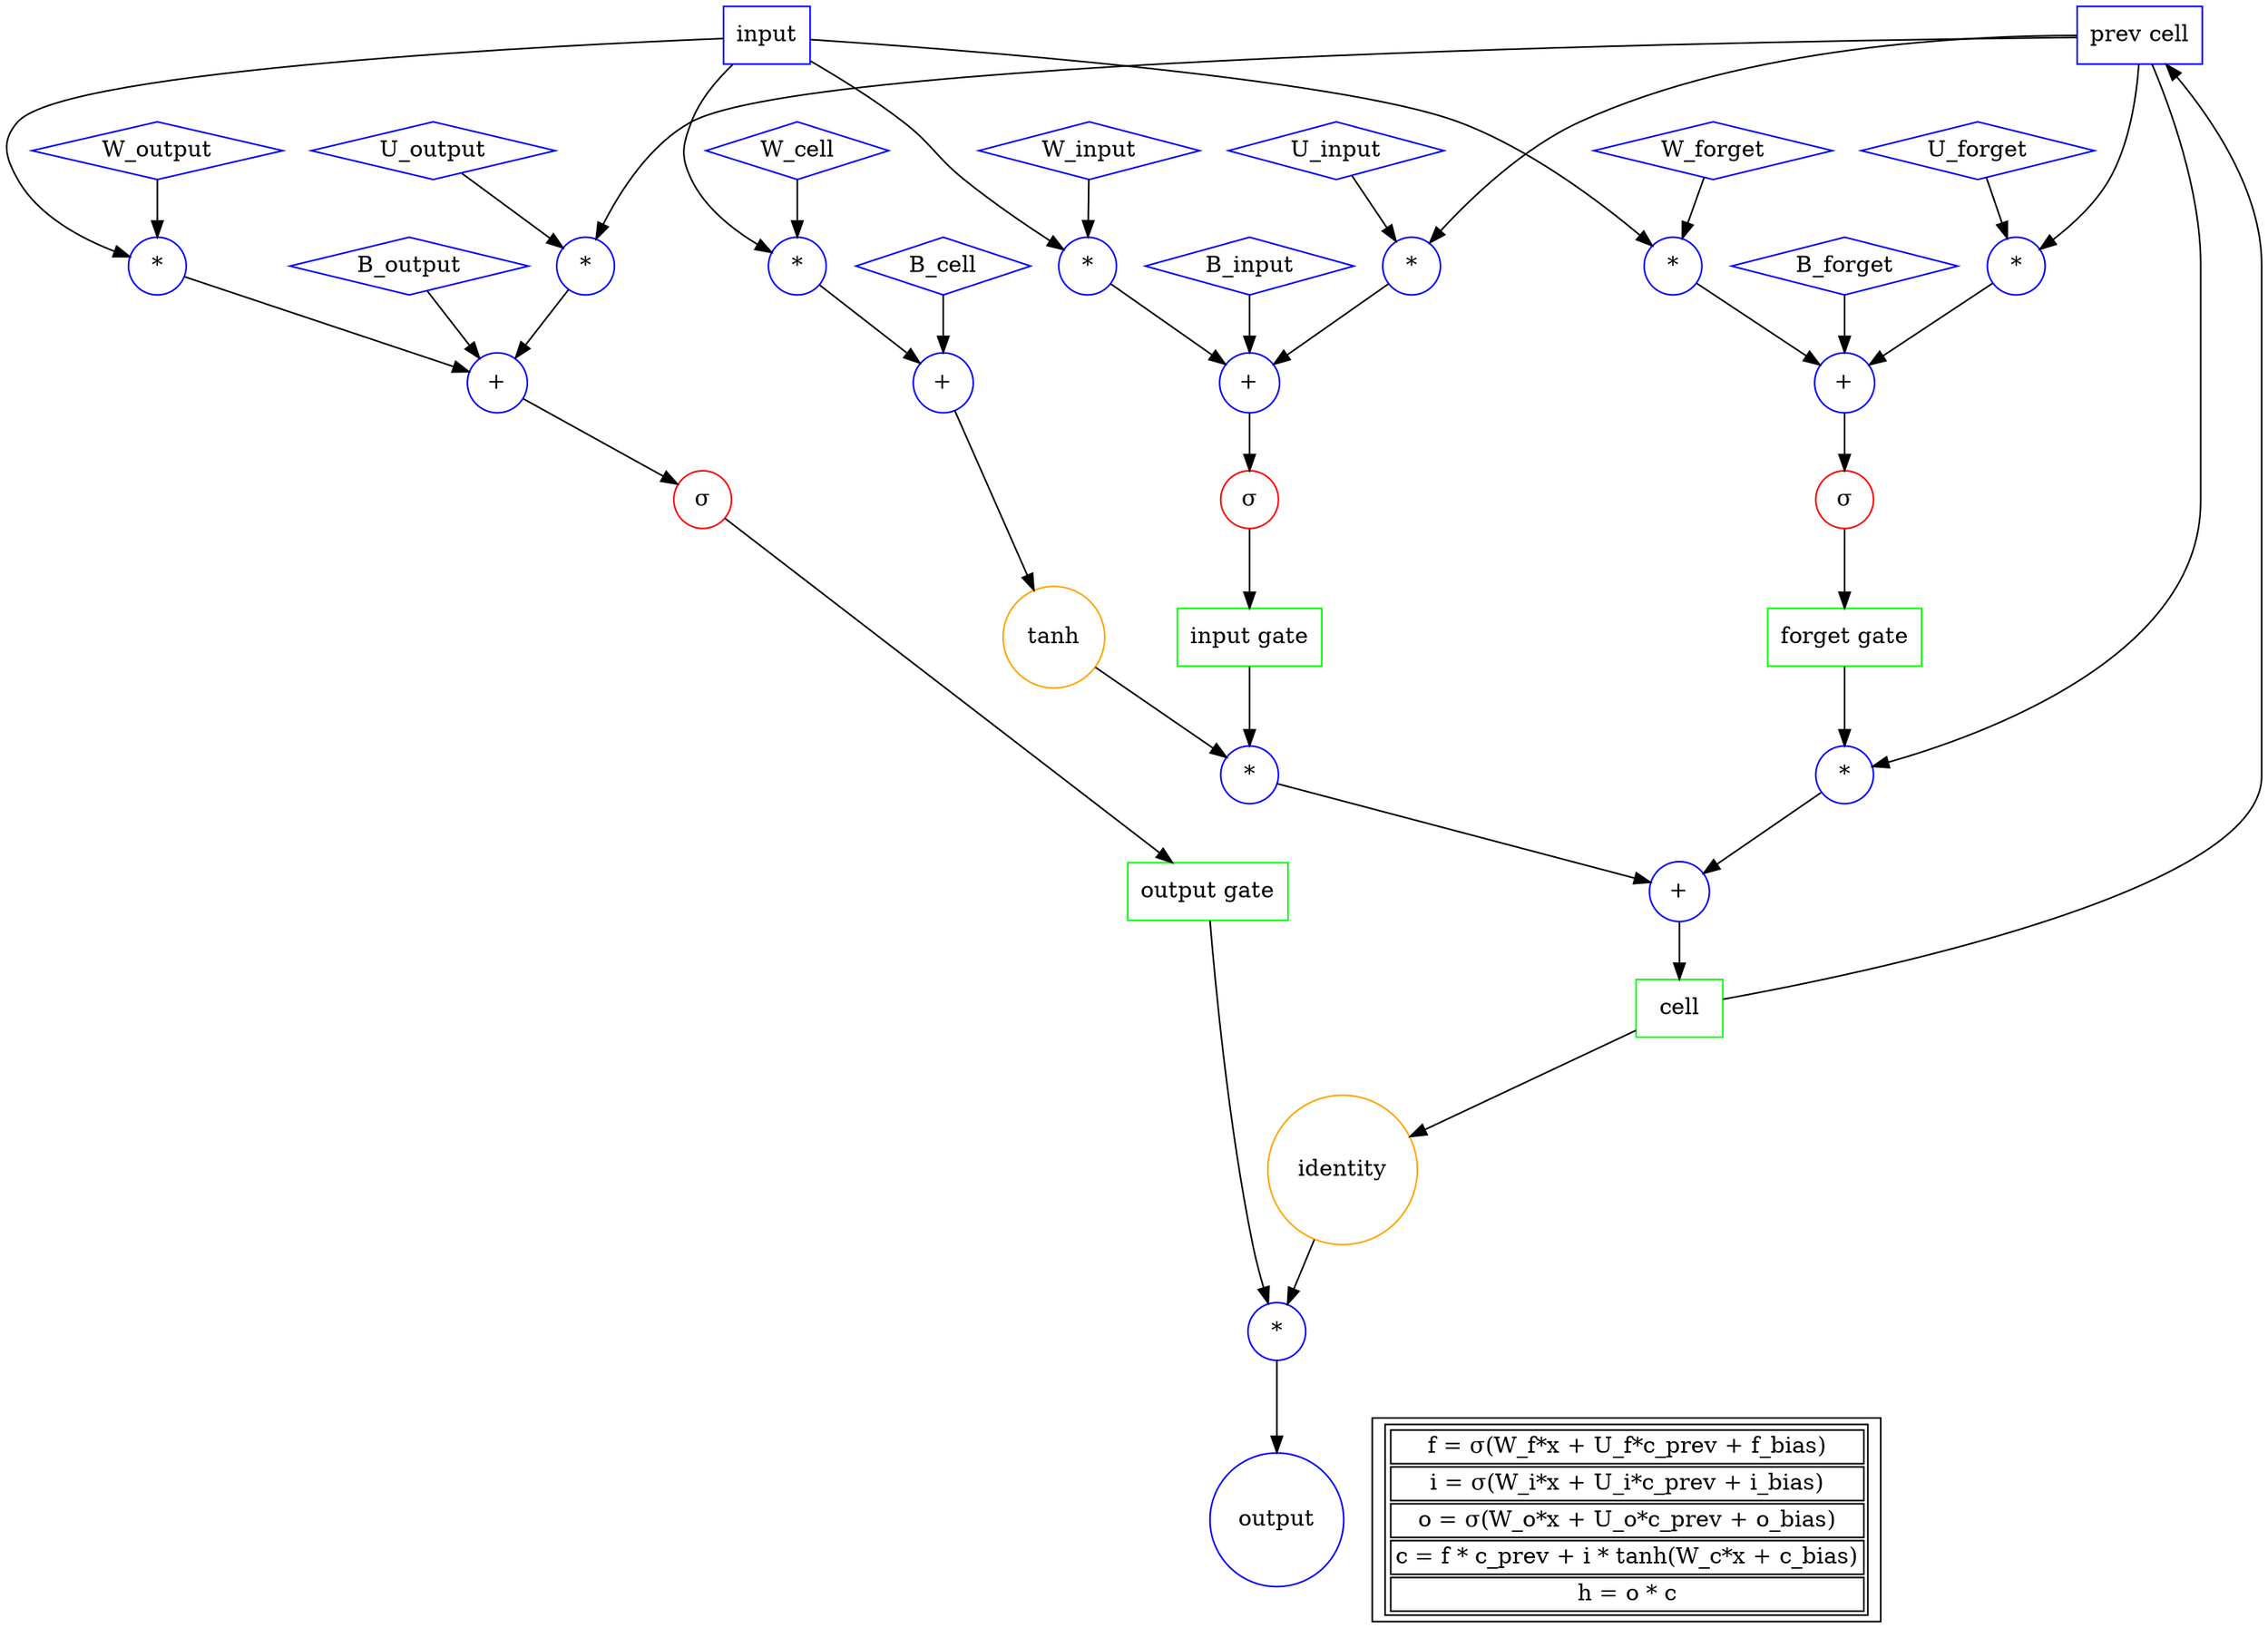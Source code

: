 digraph CNN {
	{
		rank = source;
        prev_cell   [shape=box,color=blue,label="prev cell"];
        input       [shape=box,color=blue,label="input"];
	}

    w_input     [shape=diamond,color=blue,label="W_input"];
    w_cell      [shape=diamond,color=blue,label="W_cell"];
    w_output    [shape=diamond,color=blue,label="W_output"];
    w_forget    [shape=diamond,color=blue,label="W_forget"];
    u_input     [shape=diamond,color=blue,label="U_input"];
    u_output    [shape=diamond,color=blue,label="U_output"];
    u_forget    [shape=diamond,color=blue,label="U_forget"];
    b_input     [shape=diamond,color=blue,label="B_input"];
    b_cell      [shape=diamond,color=blue,label="B_cell"];
    b_output    [shape=diamond,color=blue,label="B_output"];
    b_forget    [shape=diamond,color=blue,label="B_forget"];

    #input gate
    input_mul [shape=circle,color=blue,label="*"];

    w_input -> input_mul;
    input -> input_mul;

    input_gate_mul [shape=circle,color=blue,label="*"];

    u_input -> input_gate_mul;
    prev_cell -> input_gate_mul;


    input_add [shape=circle,color=blue,label="+"];
    //input_sigmoid [shape=circle,color=red,label="sigmoid"];
    input_sigmoid [shape=circle,color=red,label="&sigma;"];
    input_mul -> input_add;
    input_gate_mul -> input_add;
    b_input -> input_add;

    input_add -> input_sigmoid;
    input_gate [shape=box,color=green,label="input gate"];
    input_sigmoid -> input_gate;

    #output gate
    output_mul [shape=circle,color=blue,label="*"];

    w_output -> output_mul;
    input -> output_mul;

    output_gate_mul [shape=circle,color=blue,label="*"];

    u_output -> output_gate_mul;
    prev_cell -> output_gate_mul;


    output_add [shape=circle,color=blue,label="+"];
    //output_sigmoid [shape=circle,color=red,label="sigmoid"];
    output_sigmoid [shape=circle,color=red,label="&sigma;"];
    output_mul -> output_add;
    output_gate_mul -> output_add;
    b_output -> output_add;

    output_add -> output_sigmoid;

    output_gate [shape=box,color=green,label="output gate"];
    output_sigmoid -> output_gate;

    #forget gate
    forget_mul [shape=circle,color=blue,label="*"];

    w_forget -> forget_mul;
    input -> forget_mul;

    forget_gate_mul [shape=circle,color=blue,label="*"];

    u_forget -> forget_gate_mul;
    prev_cell -> forget_gate_mul;


    forget_add [shape=circle,color=blue,label="+"];
    //forget_sigmoid [shape=circle,color=red,label="sigmoid"];
    forget_sigmoid [shape=circle,color=red,label="&sigma;"];
    forget_mul -> forget_add;
    forget_gate_mul -> forget_add;
    b_forget -> forget_add;

    forget_add -> forget_sigmoid;
    forget_gate [shape=box,color=green,label="forget gate"];
    forget_sigmoid -> forget_gate;



    cell_forget_mul [shape=circle,color=blue,label="*"];
    forget_gate -> cell_forget_mul;
    prev_cell -> cell_forget_mul;

    cell_inner_tanh_mul [shape=circle,color=blue,label="*"];
    w_cell -> cell_inner_tanh_mul;
    input -> cell_inner_tanh_mul;

    cell_inner_tanh_add [shape=circle,color=blue,label="+"];

    cell_inner_tanh_mul -> cell_inner_tanh_add;
    b_cell ->cell_inner_tanh_add;

    cell_tanh [shape=circle,color=orange,label="tanh"];
    cell_inner_tanh_add -> cell_tanh;

    cell_outer_tanh_mul [shape=circle,color=blue,label="*"];
    input_gate -> cell_outer_tanh_mul;
    cell_tanh -> cell_outer_tanh_mul;

    cell_add [shape=circle,color=blue,label="+"];
    cell_forget_mul -> cell_add;
    cell_outer_tanh_mul -> cell_add;

    cell [shape=box,color=green,label="cell"];
    cell_add -> cell;
    cell->prev_cell;

//    output_tanh [shape=circle,color=orange,label="tanh"];
    output_tanh [shape=circle,color=orange,label="identity"];
    cell -> output_tanh;

    final_output_mul [shape=circle,color=blue,label="*"];
    output_tanh -> final_output_mul;
    output_gate -> final_output_mul;


	{
		rank = sink;

        legend [shape=box,
            label=<
                <table>
                <tr><td>f = &sigma;(W_f*x + U_f*c_prev + f_bias)</td></tr>
                <tr><td>i = &sigma;(W_i*x + U_i*c_prev + i_bias)</td></tr>
                <tr><td>o = &sigma;(W_o*x + U_o*c_prev + o_bias)</td></tr>


                <tr><td>c = f * c_prev + i * tanh(W_c*x + c_bias)</td></tr>
                <tr><td>h = o * c</td></tr>
                </table>
                >]

		output [shape=circle,color=blue,label="output"];
	}

    final_output_mul -> output;

}

